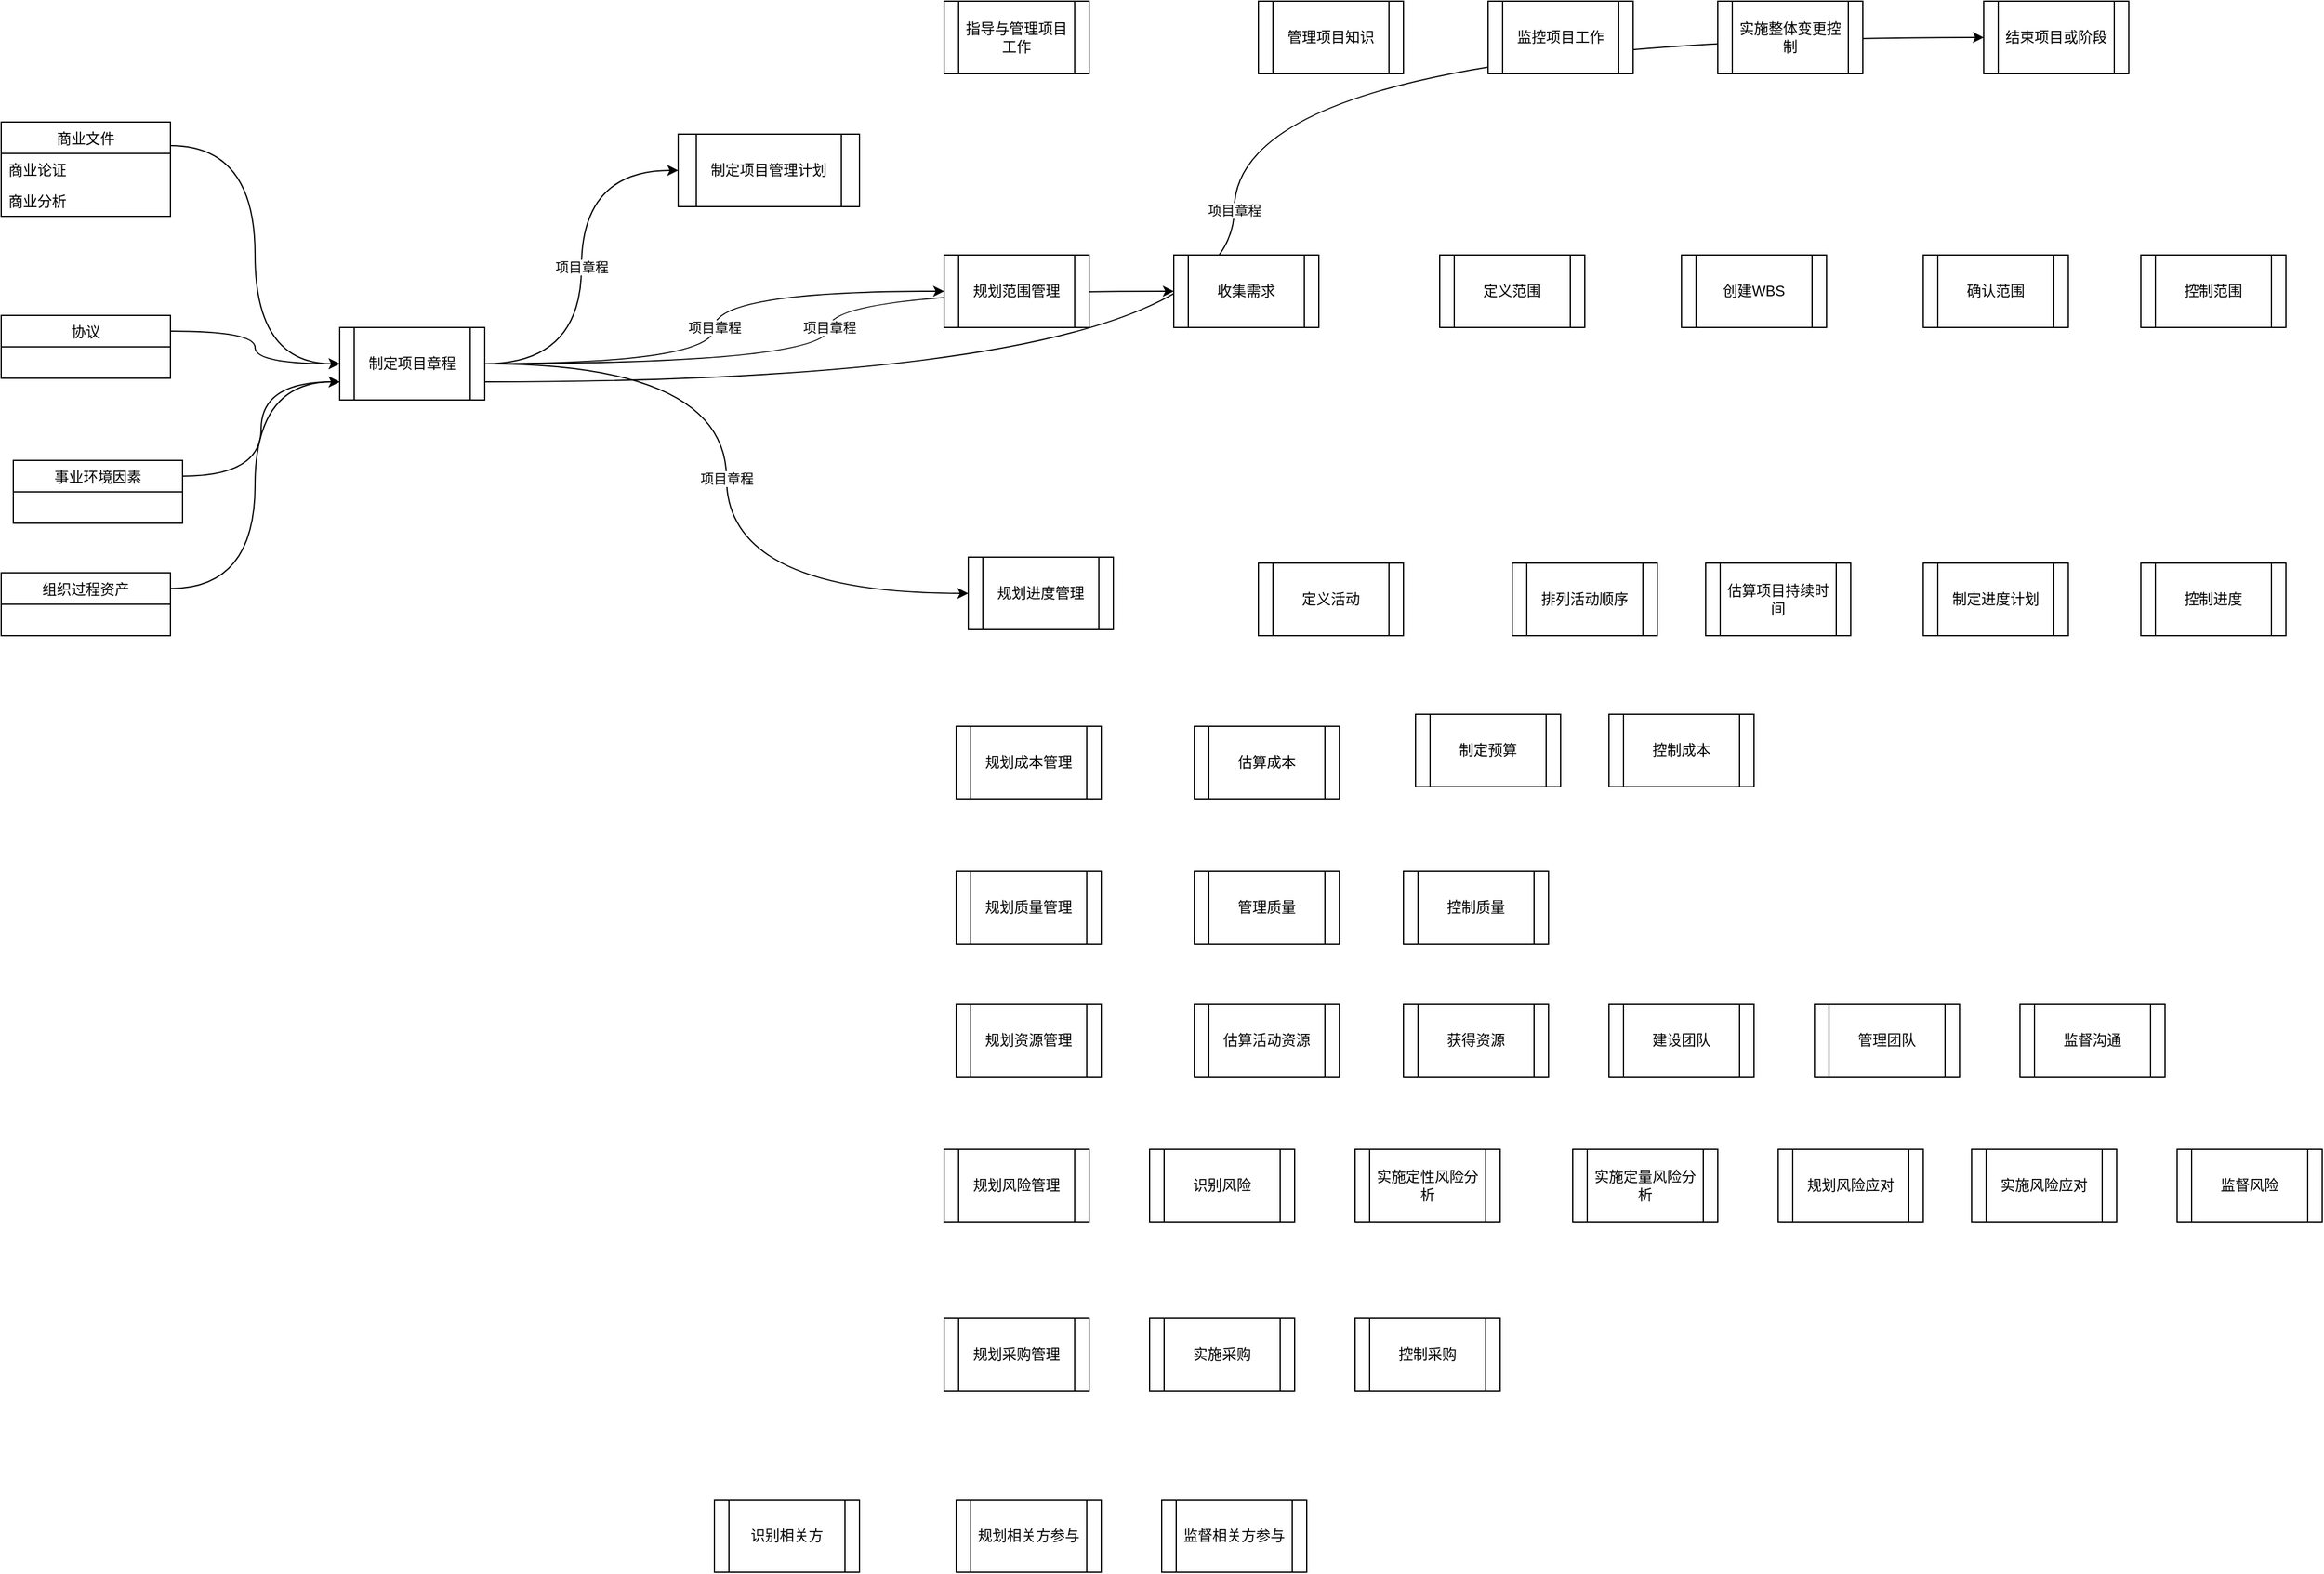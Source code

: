 <mxfile version="14.6.1" type="github">
  <diagram id="m8aTjoOfV7dFGpyjvriM" name="Page-1">
    <mxGraphModel dx="2889" dy="1123" grid="1" gridSize="10" guides="1" tooltips="1" connect="1" arrows="1" fold="1" page="1" pageScale="1" pageWidth="827" pageHeight="1169" math="0" shadow="0">
      <root>
        <mxCell id="0" />
        <mxCell id="1" parent="0" />
        <mxCell id="t7Aojp-ItPG905D_gQ0Z-66" value="项目章程" style="edgeStyle=orthogonalEdgeStyle;curved=1;rounded=0;orthogonalLoop=1;jettySize=auto;html=1;exitX=1;exitY=0.5;exitDx=0;exitDy=0;entryX=0;entryY=0.5;entryDx=0;entryDy=0;" edge="1" parent="1" source="bnBMacwo3lmm5NPcSKSP-2" target="bnBMacwo3lmm5NPcSKSP-3">
          <mxGeometry relative="1" as="geometry" />
        </mxCell>
        <mxCell id="t7Aojp-ItPG905D_gQ0Z-68" value="项目章程" style="edgeStyle=orthogonalEdgeStyle;curved=1;rounded=0;orthogonalLoop=1;jettySize=auto;html=1;exitX=1;exitY=0.75;exitDx=0;exitDy=0;entryX=0;entryY=0.5;entryDx=0;entryDy=0;" edge="1" parent="1" source="bnBMacwo3lmm5NPcSKSP-2" target="t7Aojp-ItPG905D_gQ0Z-11">
          <mxGeometry relative="1" as="geometry" />
        </mxCell>
        <mxCell id="t7Aojp-ItPG905D_gQ0Z-69" value="项目章程" style="edgeStyle=orthogonalEdgeStyle;curved=1;rounded=0;orthogonalLoop=1;jettySize=auto;html=1;" edge="1" parent="1" source="bnBMacwo3lmm5NPcSKSP-2" target="bnBMacwo3lmm5NPcSKSP-5">
          <mxGeometry relative="1" as="geometry" />
        </mxCell>
        <mxCell id="t7Aojp-ItPG905D_gQ0Z-70" value="项目章程" style="edgeStyle=orthogonalEdgeStyle;curved=1;rounded=0;orthogonalLoop=1;jettySize=auto;html=1;entryX=0;entryY=0.5;entryDx=0;entryDy=0;" edge="1" parent="1" source="bnBMacwo3lmm5NPcSKSP-2" target="t7Aojp-ItPG905D_gQ0Z-4">
          <mxGeometry relative="1" as="geometry" />
        </mxCell>
        <mxCell id="t7Aojp-ItPG905D_gQ0Z-71" value="项目章程" style="edgeStyle=orthogonalEdgeStyle;curved=1;rounded=0;orthogonalLoop=1;jettySize=auto;html=1;" edge="1" parent="1" source="bnBMacwo3lmm5NPcSKSP-2" target="t7Aojp-ItPG905D_gQ0Z-1">
          <mxGeometry relative="1" as="geometry" />
        </mxCell>
        <mxCell id="bnBMacwo3lmm5NPcSKSP-2" value="制定项目章程" style="shape=process;whiteSpace=wrap;html=1;backgroundOutline=1;" parent="1" vertex="1">
          <mxGeometry x="120" y="330" width="120" height="60" as="geometry" />
        </mxCell>
        <mxCell id="bnBMacwo3lmm5NPcSKSP-3" value="制定项目管理计划" style="shape=process;whiteSpace=wrap;html=1;backgroundOutline=1;" parent="1" vertex="1">
          <mxGeometry x="400" y="170" width="150" height="60" as="geometry" />
        </mxCell>
        <mxCell id="bnBMacwo3lmm5NPcSKSP-5" value="规划范围管理" style="shape=process;whiteSpace=wrap;html=1;backgroundOutline=1;" parent="1" vertex="1">
          <mxGeometry x="620" y="270" width="120" height="60" as="geometry" />
        </mxCell>
        <mxCell id="t7Aojp-ItPG905D_gQ0Z-1" value="收集需求" style="shape=process;whiteSpace=wrap;html=1;backgroundOutline=1;" vertex="1" parent="1">
          <mxGeometry x="810" y="270" width="120" height="60" as="geometry" />
        </mxCell>
        <mxCell id="t7Aojp-ItPG905D_gQ0Z-2" value="定义范围" style="shape=process;whiteSpace=wrap;html=1;backgroundOutline=1;" vertex="1" parent="1">
          <mxGeometry x="1030" y="270" width="120" height="60" as="geometry" />
        </mxCell>
        <mxCell id="t7Aojp-ItPG905D_gQ0Z-3" value="创建WBS" style="shape=process;whiteSpace=wrap;html=1;backgroundOutline=1;" vertex="1" parent="1">
          <mxGeometry x="1230" y="270" width="120" height="60" as="geometry" />
        </mxCell>
        <mxCell id="t7Aojp-ItPG905D_gQ0Z-4" value="规划进度管理" style="shape=process;whiteSpace=wrap;html=1;backgroundOutline=1;" vertex="1" parent="1">
          <mxGeometry x="640" y="520" width="120" height="60" as="geometry" />
        </mxCell>
        <mxCell id="t7Aojp-ItPG905D_gQ0Z-5" value="定义活动" style="shape=process;whiteSpace=wrap;html=1;backgroundOutline=1;" vertex="1" parent="1">
          <mxGeometry x="880" y="525" width="120" height="60" as="geometry" />
        </mxCell>
        <mxCell id="t7Aojp-ItPG905D_gQ0Z-6" value="排列活动顺序" style="shape=process;whiteSpace=wrap;html=1;backgroundOutline=1;" vertex="1" parent="1">
          <mxGeometry x="1090" y="525" width="120" height="60" as="geometry" />
        </mxCell>
        <mxCell id="t7Aojp-ItPG905D_gQ0Z-7" value="指导与管理项目工作" style="shape=process;whiteSpace=wrap;html=1;backgroundOutline=1;" vertex="1" parent="1">
          <mxGeometry x="620" y="60" width="120" height="60" as="geometry" />
        </mxCell>
        <mxCell id="t7Aojp-ItPG905D_gQ0Z-8" value="管理项目知识" style="shape=process;whiteSpace=wrap;html=1;backgroundOutline=1;" vertex="1" parent="1">
          <mxGeometry x="880" y="60" width="120" height="60" as="geometry" />
        </mxCell>
        <mxCell id="t7Aojp-ItPG905D_gQ0Z-9" value="监控项目工作" style="shape=process;whiteSpace=wrap;html=1;backgroundOutline=1;" vertex="1" parent="1">
          <mxGeometry x="1070" y="60" width="120" height="60" as="geometry" />
        </mxCell>
        <mxCell id="t7Aojp-ItPG905D_gQ0Z-10" value="实施整体变更控制" style="shape=process;whiteSpace=wrap;html=1;backgroundOutline=1;" vertex="1" parent="1">
          <mxGeometry x="1260" y="60" width="120" height="60" as="geometry" />
        </mxCell>
        <mxCell id="t7Aojp-ItPG905D_gQ0Z-11" value="结束项目或阶段&lt;span style=&quot;color: rgba(0 , 0 , 0 , 0) ; font-family: monospace ; font-size: 0px&quot;&gt;%3CmxGraphModel%3E%3Croot%3E%3CmxCell%20id%3D%220%22%2F%3E%3CmxCell%20id%3D%221%22%20parent%3D%220%22%2F%3E%3CmxCell%20id%3D%222%22%20value%3D%22%E5%AE%9A%E4%B9%89%E8%8C%83%E5%9B%B4%22%20style%3D%22shape%3Dprocess%3BwhiteSpace%3Dwrap%3Bhtml%3D1%3BbackgroundOutline%3D1%3B%22%20vertex%3D%221%22%20parent%3D%221%22%3E%3CmxGeometry%20x%3D%22640%22%20y%3D%22300%22%20width%3D%22120%22%20height%3D%2260%22%20as%3D%22geometry%22%2F%3E%3C%2FmxCell%3E%3C%2Froot%3E%3C%2FmxGraphModel%3E&lt;/span&gt;&lt;span style=&quot;color: rgba(0 , 0 , 0 , 0) ; font-family: monospace ; font-size: 0px&quot;&gt;%3CmxGraphModel%3E%3Croot%3E%3CmxCell%20id%3D%220%22%2F%3E%3CmxCell%20id%3D%221%22%20parent%3D%220%22%2F%3E%3CmxCell%20id%3D%222%22%20value%3D%22%E5%AE%9A%E4%B9%89%E8%8C%83%E5%9B%B4%22%20style%3D%22shape%3Dprocess%3BwhiteSpace%3Dwrap%3Bhtml%3D1%3BbackgroundOutline%3D1%3B%22%20vertex%3D%221%22%20parent%3D%221%22%3E%3CmxGeometry%20x%3D%22640%22%20y%3D%22300%22%20width%3D%22120%22%20height%3D%2260%22%20as%3D%22geometry%22%2F%3E%3C%2FmxCell%3E%3C%2Froot%3E%3C%2FmxGraphModel%3E&lt;/span&gt;" style="shape=process;whiteSpace=wrap;html=1;backgroundOutline=1;" vertex="1" parent="1">
          <mxGeometry x="1480" y="60" width="120" height="60" as="geometry" />
        </mxCell>
        <mxCell id="t7Aojp-ItPG905D_gQ0Z-12" value="确认范围" style="shape=process;whiteSpace=wrap;html=1;backgroundOutline=1;" vertex="1" parent="1">
          <mxGeometry x="1430" y="270" width="120" height="60" as="geometry" />
        </mxCell>
        <mxCell id="t7Aojp-ItPG905D_gQ0Z-13" value="控制范围" style="shape=process;whiteSpace=wrap;html=1;backgroundOutline=1;" vertex="1" parent="1">
          <mxGeometry x="1610" y="270" width="120" height="60" as="geometry" />
        </mxCell>
        <mxCell id="t7Aojp-ItPG905D_gQ0Z-14" value="估算项目持续时间" style="shape=process;whiteSpace=wrap;html=1;backgroundOutline=1;" vertex="1" parent="1">
          <mxGeometry x="1250" y="525" width="120" height="60" as="geometry" />
        </mxCell>
        <mxCell id="t7Aojp-ItPG905D_gQ0Z-15" value="制定进度计划" style="shape=process;whiteSpace=wrap;html=1;backgroundOutline=1;" vertex="1" parent="1">
          <mxGeometry x="1430" y="525" width="120" height="60" as="geometry" />
        </mxCell>
        <mxCell id="t7Aojp-ItPG905D_gQ0Z-16" value="控制进度" style="shape=process;whiteSpace=wrap;html=1;backgroundOutline=1;" vertex="1" parent="1">
          <mxGeometry x="1610" y="525" width="120" height="60" as="geometry" />
        </mxCell>
        <mxCell id="t7Aojp-ItPG905D_gQ0Z-17" value="规划成本管理" style="shape=process;whiteSpace=wrap;html=1;backgroundOutline=1;" vertex="1" parent="1">
          <mxGeometry x="630" y="660" width="120" height="60" as="geometry" />
        </mxCell>
        <mxCell id="t7Aojp-ItPG905D_gQ0Z-18" value="估算成本" style="shape=process;whiteSpace=wrap;html=1;backgroundOutline=1;" vertex="1" parent="1">
          <mxGeometry x="827" y="660" width="120" height="60" as="geometry" />
        </mxCell>
        <mxCell id="t7Aojp-ItPG905D_gQ0Z-19" value="制定预算" style="shape=process;whiteSpace=wrap;html=1;backgroundOutline=1;" vertex="1" parent="1">
          <mxGeometry x="1010" y="650" width="120" height="60" as="geometry" />
        </mxCell>
        <mxCell id="t7Aojp-ItPG905D_gQ0Z-20" value="控制成本" style="shape=process;whiteSpace=wrap;html=1;backgroundOutline=1;" vertex="1" parent="1">
          <mxGeometry x="1170" y="650" width="120" height="60" as="geometry" />
        </mxCell>
        <mxCell id="t7Aojp-ItPG905D_gQ0Z-21" value="规划质量管理" style="shape=process;whiteSpace=wrap;html=1;backgroundOutline=1;" vertex="1" parent="1">
          <mxGeometry x="630" y="780" width="120" height="60" as="geometry" />
        </mxCell>
        <mxCell id="t7Aojp-ItPG905D_gQ0Z-22" value="管理质量" style="shape=process;whiteSpace=wrap;html=1;backgroundOutline=1;" vertex="1" parent="1">
          <mxGeometry x="827" y="780" width="120" height="60" as="geometry" />
        </mxCell>
        <mxCell id="t7Aojp-ItPG905D_gQ0Z-23" value="控制质量" style="shape=process;whiteSpace=wrap;html=1;backgroundOutline=1;" vertex="1" parent="1">
          <mxGeometry x="1000" y="780" width="120" height="60" as="geometry" />
        </mxCell>
        <mxCell id="t7Aojp-ItPG905D_gQ0Z-24" value="规划资源管理" style="shape=process;whiteSpace=wrap;html=1;backgroundOutline=1;" vertex="1" parent="1">
          <mxGeometry x="630" y="890" width="120" height="60" as="geometry" />
        </mxCell>
        <mxCell id="t7Aojp-ItPG905D_gQ0Z-25" value="估算活动资源" style="shape=process;whiteSpace=wrap;html=1;backgroundOutline=1;" vertex="1" parent="1">
          <mxGeometry x="827" y="890" width="120" height="60" as="geometry" />
        </mxCell>
        <mxCell id="t7Aojp-ItPG905D_gQ0Z-26" value="获得资源" style="shape=process;whiteSpace=wrap;html=1;backgroundOutline=1;" vertex="1" parent="1">
          <mxGeometry x="1000" y="890" width="120" height="60" as="geometry" />
        </mxCell>
        <mxCell id="t7Aojp-ItPG905D_gQ0Z-27" value="建设团队" style="shape=process;whiteSpace=wrap;html=1;backgroundOutline=1;" vertex="1" parent="1">
          <mxGeometry x="1170" y="890" width="120" height="60" as="geometry" />
        </mxCell>
        <mxCell id="t7Aojp-ItPG905D_gQ0Z-28" value="管理团队" style="shape=process;whiteSpace=wrap;html=1;backgroundOutline=1;" vertex="1" parent="1">
          <mxGeometry x="1340" y="890" width="120" height="60" as="geometry" />
        </mxCell>
        <mxCell id="t7Aojp-ItPG905D_gQ0Z-29" value="监督沟通" style="shape=process;whiteSpace=wrap;html=1;backgroundOutline=1;" vertex="1" parent="1">
          <mxGeometry x="1510" y="890" width="120" height="60" as="geometry" />
        </mxCell>
        <mxCell id="t7Aojp-ItPG905D_gQ0Z-30" value="规划风险管理" style="shape=process;whiteSpace=wrap;html=1;backgroundOutline=1;" vertex="1" parent="1">
          <mxGeometry x="620" y="1010" width="120" height="60" as="geometry" />
        </mxCell>
        <mxCell id="t7Aojp-ItPG905D_gQ0Z-31" value="识别风险" style="shape=process;whiteSpace=wrap;html=1;backgroundOutline=1;" vertex="1" parent="1">
          <mxGeometry x="790" y="1010" width="120" height="60" as="geometry" />
        </mxCell>
        <mxCell id="t7Aojp-ItPG905D_gQ0Z-32" value="实施定性风险分析" style="shape=process;whiteSpace=wrap;html=1;backgroundOutline=1;" vertex="1" parent="1">
          <mxGeometry x="960" y="1010" width="120" height="60" as="geometry" />
        </mxCell>
        <mxCell id="t7Aojp-ItPG905D_gQ0Z-33" value="实施定量风险分析" style="shape=process;whiteSpace=wrap;html=1;backgroundOutline=1;" vertex="1" parent="1">
          <mxGeometry x="1140" y="1010" width="120" height="60" as="geometry" />
        </mxCell>
        <mxCell id="t7Aojp-ItPG905D_gQ0Z-34" value="规划风险应对" style="shape=process;whiteSpace=wrap;html=1;backgroundOutline=1;" vertex="1" parent="1">
          <mxGeometry x="1310" y="1010" width="120" height="60" as="geometry" />
        </mxCell>
        <mxCell id="t7Aojp-ItPG905D_gQ0Z-35" value="实施风险应对" style="shape=process;whiteSpace=wrap;html=1;backgroundOutline=1;" vertex="1" parent="1">
          <mxGeometry x="1470" y="1010" width="120" height="60" as="geometry" />
        </mxCell>
        <mxCell id="t7Aojp-ItPG905D_gQ0Z-36" value="监督风险" style="shape=process;whiteSpace=wrap;html=1;backgroundOutline=1;" vertex="1" parent="1">
          <mxGeometry x="1640" y="1010" width="120" height="60" as="geometry" />
        </mxCell>
        <mxCell id="t7Aojp-ItPG905D_gQ0Z-37" value="规划采购管理" style="shape=process;whiteSpace=wrap;html=1;backgroundOutline=1;" vertex="1" parent="1">
          <mxGeometry x="620" y="1150" width="120" height="60" as="geometry" />
        </mxCell>
        <mxCell id="t7Aojp-ItPG905D_gQ0Z-38" value="实施采购" style="shape=process;whiteSpace=wrap;html=1;backgroundOutline=1;" vertex="1" parent="1">
          <mxGeometry x="790" y="1150" width="120" height="60" as="geometry" />
        </mxCell>
        <mxCell id="t7Aojp-ItPG905D_gQ0Z-39" value="控制采购" style="shape=process;whiteSpace=wrap;html=1;backgroundOutline=1;" vertex="1" parent="1">
          <mxGeometry x="960" y="1150" width="120" height="60" as="geometry" />
        </mxCell>
        <mxCell id="t7Aojp-ItPG905D_gQ0Z-40" value="识别相关方" style="shape=process;whiteSpace=wrap;html=1;backgroundOutline=1;" vertex="1" parent="1">
          <mxGeometry x="430" y="1300" width="120" height="60" as="geometry" />
        </mxCell>
        <mxCell id="t7Aojp-ItPG905D_gQ0Z-41" value="规划相关方参与" style="shape=process;whiteSpace=wrap;html=1;backgroundOutline=1;" vertex="1" parent="1">
          <mxGeometry x="630" y="1300" width="120" height="60" as="geometry" />
        </mxCell>
        <mxCell id="t7Aojp-ItPG905D_gQ0Z-42" value="监督相关方参与" style="shape=process;whiteSpace=wrap;html=1;backgroundOutline=1;" vertex="1" parent="1">
          <mxGeometry x="800" y="1300" width="120" height="60" as="geometry" />
        </mxCell>
        <mxCell id="t7Aojp-ItPG905D_gQ0Z-49" style="edgeStyle=orthogonalEdgeStyle;rounded=0;orthogonalLoop=1;jettySize=auto;html=1;exitX=1;exitY=0.25;exitDx=0;exitDy=0;entryX=0;entryY=0.5;entryDx=0;entryDy=0;curved=1;" edge="1" parent="1" source="t7Aojp-ItPG905D_gQ0Z-45" target="bnBMacwo3lmm5NPcSKSP-2">
          <mxGeometry relative="1" as="geometry" />
        </mxCell>
        <mxCell id="t7Aojp-ItPG905D_gQ0Z-45" value="商业文件" style="swimlane;fontStyle=0;childLayout=stackLayout;horizontal=1;startSize=26;fillColor=none;horizontalStack=0;resizeParent=1;resizeParentMax=0;resizeLast=0;collapsible=1;marginBottom=0;" vertex="1" parent="1">
          <mxGeometry x="-160" y="160" width="140" height="78" as="geometry" />
        </mxCell>
        <mxCell id="t7Aojp-ItPG905D_gQ0Z-46" value="商业论证" style="text;strokeColor=none;fillColor=none;align=left;verticalAlign=top;spacingLeft=4;spacingRight=4;overflow=hidden;rotatable=0;points=[[0,0.5],[1,0.5]];portConstraint=eastwest;" vertex="1" parent="t7Aojp-ItPG905D_gQ0Z-45">
          <mxGeometry y="26" width="140" height="26" as="geometry" />
        </mxCell>
        <mxCell id="t7Aojp-ItPG905D_gQ0Z-47" value="商业分析" style="text;strokeColor=none;fillColor=none;align=left;verticalAlign=top;spacingLeft=4;spacingRight=4;overflow=hidden;rotatable=0;points=[[0,0.5],[1,0.5]];portConstraint=eastwest;" vertex="1" parent="t7Aojp-ItPG905D_gQ0Z-45">
          <mxGeometry y="52" width="140" height="26" as="geometry" />
        </mxCell>
        <mxCell id="t7Aojp-ItPG905D_gQ0Z-54" style="edgeStyle=orthogonalEdgeStyle;rounded=0;orthogonalLoop=1;jettySize=auto;html=1;exitX=1;exitY=0.25;exitDx=0;exitDy=0;entryX=0;entryY=0.5;entryDx=0;entryDy=0;curved=1;" edge="1" parent="1" source="t7Aojp-ItPG905D_gQ0Z-60" target="bnBMacwo3lmm5NPcSKSP-2">
          <mxGeometry relative="1" as="geometry">
            <mxPoint y="337" as="sourcePoint" />
          </mxGeometry>
        </mxCell>
        <mxCell id="t7Aojp-ItPG905D_gQ0Z-61" style="edgeStyle=orthogonalEdgeStyle;rounded=0;orthogonalLoop=1;jettySize=auto;html=1;exitX=1;exitY=0.25;exitDx=0;exitDy=0;entryX=0;entryY=0.75;entryDx=0;entryDy=0;curved=1;" edge="1" parent="1" source="t7Aojp-ItPG905D_gQ0Z-55" target="bnBMacwo3lmm5NPcSKSP-2">
          <mxGeometry relative="1" as="geometry" />
        </mxCell>
        <mxCell id="t7Aojp-ItPG905D_gQ0Z-55" value="事业环境因素" style="swimlane;fontStyle=0;childLayout=stackLayout;horizontal=1;startSize=26;fillColor=none;horizontalStack=0;resizeParent=1;resizeParentMax=0;resizeLast=0;collapsible=1;marginBottom=0;" vertex="1" parent="1">
          <mxGeometry x="-150" y="440" width="140" height="52" as="geometry" />
        </mxCell>
        <mxCell id="t7Aojp-ItPG905D_gQ0Z-62" style="edgeStyle=orthogonalEdgeStyle;rounded=0;orthogonalLoop=1;jettySize=auto;html=1;exitX=1;exitY=0.25;exitDx=0;exitDy=0;entryX=0;entryY=0.75;entryDx=0;entryDy=0;curved=1;" edge="1" parent="1" source="t7Aojp-ItPG905D_gQ0Z-59" target="bnBMacwo3lmm5NPcSKSP-2">
          <mxGeometry relative="1" as="geometry" />
        </mxCell>
        <mxCell id="t7Aojp-ItPG905D_gQ0Z-59" value="组织过程资产" style="swimlane;fontStyle=0;childLayout=stackLayout;horizontal=1;startSize=26;fillColor=none;horizontalStack=0;resizeParent=1;resizeParentMax=0;resizeLast=0;collapsible=1;marginBottom=0;" vertex="1" parent="1">
          <mxGeometry x="-160" y="533" width="140" height="52" as="geometry" />
        </mxCell>
        <mxCell id="t7Aojp-ItPG905D_gQ0Z-60" value="协议" style="swimlane;fontStyle=0;childLayout=stackLayout;horizontal=1;startSize=26;fillColor=none;horizontalStack=0;resizeParent=1;resizeParentMax=0;resizeLast=0;collapsible=1;marginBottom=0;" vertex="1" parent="1">
          <mxGeometry x="-160" y="320" width="140" height="52" as="geometry" />
        </mxCell>
      </root>
    </mxGraphModel>
  </diagram>
</mxfile>

